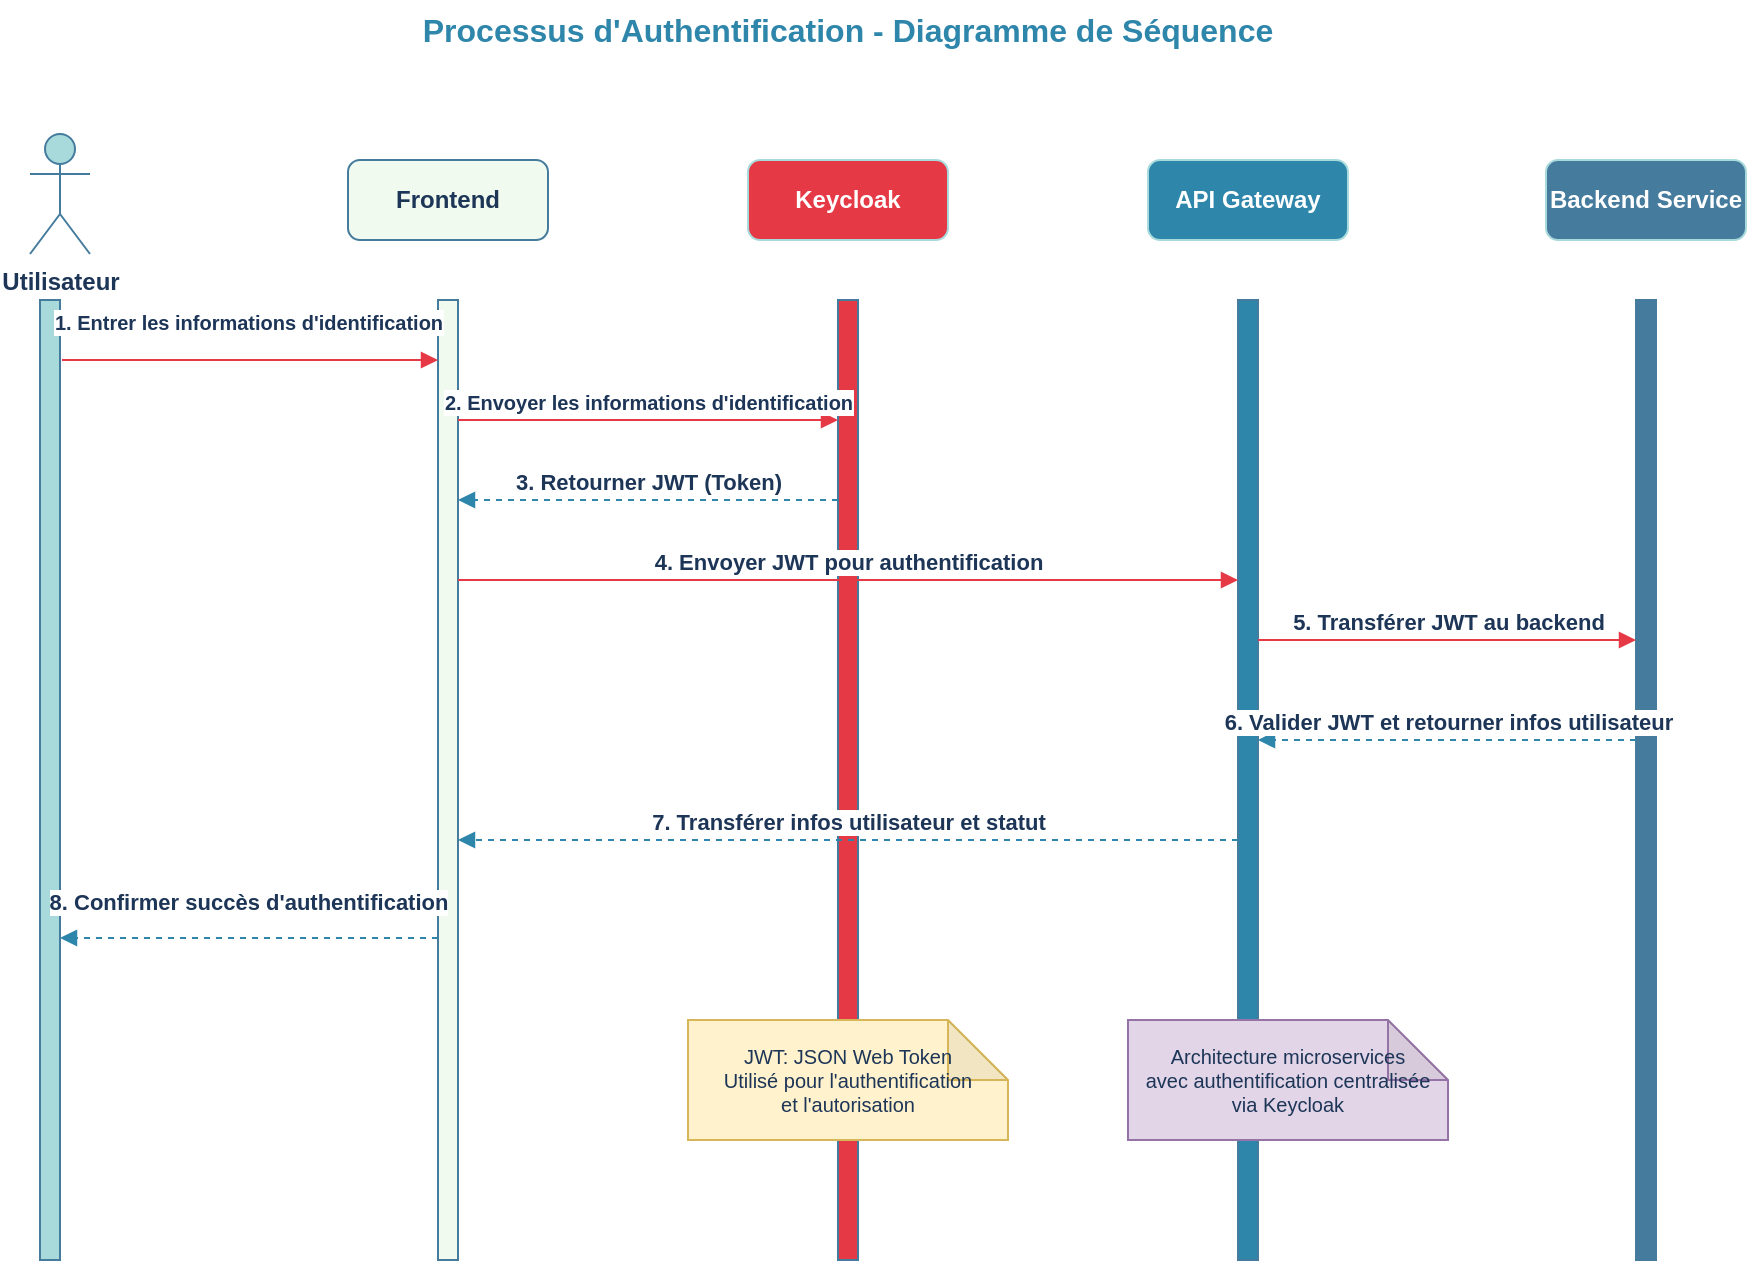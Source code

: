<mxfile version="27.2.0" pages="2">
  <diagram name="Authentication Sequence" id="Yvs4e3F8PGJsj_t_A6vQ">
    <mxGraphModel dx="1501" dy="867" grid="1" gridSize="10" guides="1" tooltips="1" connect="1" arrows="1" fold="1" page="1" pageScale="1" pageWidth="850" pageHeight="1100" math="0" shadow="0">
      <root>
        <mxCell id="0" />
        <mxCell id="1" parent="0" />
        <mxCell id="JSVNIF9AeEhyUIgbB0q5-1" value="Processus d&#39;Authentification - Diagramme de Séquence" style="text;html=1;strokeColor=none;fillColor=none;align=center;verticalAlign=middle;whiteSpace=wrap;rounded=0;fontSize=16;fontStyle=1;fontColor=#2E86AB;" vertex="1" parent="1">
          <mxGeometry x="505" y="80" width="470" height="30" as="geometry" />
        </mxCell>
        <mxCell id="JSVNIF9AeEhyUIgbB0q5-2" value="Utilisateur" style="shape=umlActor;verticalLabelPosition=bottom;verticalAlign=top;html=1;outlineConnect=0;fillColor=#A8DADC;strokeColor=#457B9D;fontColor=#1D3557;fontSize=12;fontStyle=1;" vertex="1" parent="1">
          <mxGeometry x="331" y="147" width="30" height="60" as="geometry" />
        </mxCell>
        <mxCell id="JSVNIF9AeEhyUIgbB0q5-3" value="Frontend" style="rounded=1;whiteSpace=wrap;html=1;fillColor=#F1FAEE;strokeColor=#457B9D;fontColor=#1D3557;fontSize=12;fontStyle=1;" vertex="1" parent="1">
          <mxGeometry x="490" y="160" width="100" height="40" as="geometry" />
        </mxCell>
        <mxCell id="JSVNIF9AeEhyUIgbB0q5-4" value="Keycloak" style="rounded=1;whiteSpace=wrap;html=1;fillColor=#E63946;strokeColor=#A8DADC;fontColor=white;fontSize=12;fontStyle=1;" vertex="1" parent="1">
          <mxGeometry x="690" y="160" width="100" height="40" as="geometry" />
        </mxCell>
        <mxCell id="JSVNIF9AeEhyUIgbB0q5-5" value="API Gateway" style="rounded=1;whiteSpace=wrap;html=1;fillColor=#2E86AB;strokeColor=#A8DADC;fontColor=white;fontSize=12;fontStyle=1;" vertex="1" parent="1">
          <mxGeometry x="890" y="160" width="100" height="40" as="geometry" />
        </mxCell>
        <mxCell id="JSVNIF9AeEhyUIgbB0q5-6" value="Backend Service" style="rounded=1;whiteSpace=wrap;html=1;fillColor=#457B9D;strokeColor=#A8DADC;fontColor=white;fontSize=12;fontStyle=1;" vertex="1" parent="1">
          <mxGeometry x="1089" y="160" width="100" height="40" as="geometry" />
        </mxCell>
        <mxCell id="JSVNIF9AeEhyUIgbB0q5-7" value="" style="html=1;points=[];perimeter=orthogonalPerimeter;outlineConnect=0;targetShapes=umlLifeline;portConstraint=eastwest;newEdgeStyle={&quot;edgeStyle&quot;:&quot;elbowEdgeStyle&quot;,&quot;elbow&quot;:&quot;vertical&quot;,&quot;curved&quot;:0,&quot;rounded&quot;:0};fillColor=#A8DADC;strokeColor=#457B9D;" vertex="1" parent="1">
          <mxGeometry x="336" y="230" width="10" height="480" as="geometry" />
        </mxCell>
        <mxCell id="JSVNIF9AeEhyUIgbB0q5-8" value="" style="html=1;points=[];perimeter=orthogonalPerimeter;outlineConnect=0;targetShapes=umlLifeline;portConstraint=eastwest;newEdgeStyle={&quot;edgeStyle&quot;:&quot;elbowEdgeStyle&quot;,&quot;elbow&quot;:&quot;vertical&quot;,&quot;curved&quot;:0,&quot;rounded&quot;:0};fillColor=#F1FAEE;strokeColor=#457B9D;" vertex="1" parent="1">
          <mxGeometry x="535" y="230" width="10" height="480" as="geometry" />
        </mxCell>
        <mxCell id="JSVNIF9AeEhyUIgbB0q5-9" value="" style="html=1;points=[];perimeter=orthogonalPerimeter;outlineConnect=0;targetShapes=umlLifeline;portConstraint=eastwest;newEdgeStyle={&quot;edgeStyle&quot;:&quot;elbowEdgeStyle&quot;,&quot;elbow&quot;:&quot;vertical&quot;,&quot;curved&quot;:0,&quot;rounded&quot;:0};fillColor=#E63946;strokeColor=#457B9D;" vertex="1" parent="1">
          <mxGeometry x="735" y="230" width="10" height="480" as="geometry" />
        </mxCell>
        <mxCell id="JSVNIF9AeEhyUIgbB0q5-10" value="" style="html=1;points=[];perimeter=orthogonalPerimeter;outlineConnect=0;targetShapes=umlLifeline;portConstraint=eastwest;newEdgeStyle={&quot;edgeStyle&quot;:&quot;elbowEdgeStyle&quot;,&quot;elbow&quot;:&quot;vertical&quot;,&quot;curved&quot;:0,&quot;rounded&quot;:0};fillColor=#2E86AB;strokeColor=#457B9D;" vertex="1" parent="1">
          <mxGeometry x="935" y="230" width="10" height="480" as="geometry" />
        </mxCell>
        <mxCell id="JSVNIF9AeEhyUIgbB0q5-11" value="" style="html=1;points=[];perimeter=orthogonalPerimeter;outlineConnect=0;targetShapes=umlLifeline;portConstraint=eastwest;newEdgeStyle={&quot;edgeStyle&quot;:&quot;elbowEdgeStyle&quot;,&quot;elbow&quot;:&quot;vertical&quot;,&quot;curved&quot;:0,&quot;rounded&quot;:0};fillColor=#457B9D;strokeColor=#457B9D;" vertex="1" parent="1">
          <mxGeometry x="1134" y="230" width="10" height="480" as="geometry" />
        </mxCell>
        <mxCell id="JSVNIF9AeEhyUIgbB0q5-12" value="&lt;font style=&quot;font-size: 10px;&quot;&gt;1. Entrer les informations d&#39;identification&lt;/font&gt;" style="html=1;verticalAlign=bottom;endArrow=block;curved=0;rounded=0;strokeColor=#E63946;fontColor=#1D3557;fontSize=11;fontStyle=1;" edge="1" parent="1">
          <mxGeometry x="-0.013" y="10" width="80" relative="1" as="geometry">
            <mxPoint x="347" y="260.0" as="sourcePoint" />
            <mxPoint x="535" y="260" as="targetPoint" />
            <mxPoint as="offset" />
          </mxGeometry>
        </mxCell>
        <mxCell id="JSVNIF9AeEhyUIgbB0q5-13" value="&lt;font style=&quot;font-size: 10px;&quot;&gt;2. Envoyer les informations d&#39;identification&lt;/font&gt;" style="html=1;verticalAlign=bottom;endArrow=block;curved=0;rounded=0;strokeColor=#E63946;fontColor=#1D3557;fontSize=11;fontStyle=1;" edge="1" parent="1" target="JSVNIF9AeEhyUIgbB0q5-9">
          <mxGeometry width="80" relative="1" as="geometry">
            <mxPoint x="545" y="290" as="sourcePoint" />
            <mxPoint x="715" y="290" as="targetPoint" />
          </mxGeometry>
        </mxCell>
        <mxCell id="JSVNIF9AeEhyUIgbB0q5-14" value="3. Retourner JWT (Token)" style="html=1;verticalAlign=bottom;endArrow=block;curved=0;rounded=0;strokeColor=#2E86AB;fontColor=#1D3557;fontSize=11;fontStyle=1;dashed=1;" edge="1" parent="1" source="JSVNIF9AeEhyUIgbB0q5-9">
          <mxGeometry width="80" relative="1" as="geometry">
            <mxPoint x="715" y="330" as="sourcePoint" />
            <mxPoint x="545" y="330" as="targetPoint" />
          </mxGeometry>
        </mxCell>
        <mxCell id="JSVNIF9AeEhyUIgbB0q5-15" value="4. Envoyer JWT pour authentification" style="html=1;verticalAlign=bottom;endArrow=block;curved=0;rounded=0;strokeColor=#E63946;fontColor=#1D3557;fontSize=11;fontStyle=1;" edge="1" parent="1" target="JSVNIF9AeEhyUIgbB0q5-10">
          <mxGeometry width="80" relative="1" as="geometry">
            <mxPoint x="545" y="370" as="sourcePoint" />
            <mxPoint x="895" y="370" as="targetPoint" />
          </mxGeometry>
        </mxCell>
        <mxCell id="JSVNIF9AeEhyUIgbB0q5-16" value="5. Transférer JWT au backend" style="html=1;verticalAlign=bottom;endArrow=block;curved=0;rounded=0;strokeColor=#E63946;fontColor=#1D3557;fontSize=11;fontStyle=1;" edge="1" parent="1">
          <mxGeometry width="80" relative="1" as="geometry">
            <mxPoint x="945.0" y="400" as="sourcePoint" />
            <mxPoint x="1134" y="400" as="targetPoint" />
          </mxGeometry>
        </mxCell>
        <mxCell id="JSVNIF9AeEhyUIgbB0q5-17" value="6. Valider JWT et retourner infos utilisateur" style="html=1;verticalAlign=bottom;endArrow=block;curved=0;rounded=0;strokeColor=#2E86AB;fontColor=#1D3557;fontSize=11;fontStyle=1;dashed=1;" edge="1" parent="1">
          <mxGeometry width="80" relative="1" as="geometry">
            <mxPoint x="1134" y="450" as="sourcePoint" />
            <mxPoint x="945.0" y="450" as="targetPoint" />
          </mxGeometry>
        </mxCell>
        <mxCell id="JSVNIF9AeEhyUIgbB0q5-18" value="7. Transférer infos utilisateur et statut" style="html=1;verticalAlign=bottom;endArrow=block;curved=0;rounded=0;strokeColor=#2E86AB;fontColor=#1D3557;fontSize=11;fontStyle=1;dashed=1;" edge="1" parent="1" source="JSVNIF9AeEhyUIgbB0q5-10">
          <mxGeometry width="80" relative="1" as="geometry">
            <mxPoint x="895" y="500" as="sourcePoint" />
            <mxPoint x="545" y="500" as="targetPoint" />
            <mxPoint as="offset" />
          </mxGeometry>
        </mxCell>
        <mxCell id="JSVNIF9AeEhyUIgbB0q5-19" value="8. Confirmer succès d&#39;authentification" style="html=1;verticalAlign=bottom;endArrow=block;curved=0;rounded=0;strokeColor=#2E86AB;fontColor=#1D3557;fontSize=11;fontStyle=1;dashed=1;" edge="1" parent="1" target="JSVNIF9AeEhyUIgbB0q5-7">
          <mxGeometry x="0.005" y="-9" width="80" relative="1" as="geometry">
            <mxPoint x="535" y="549" as="sourcePoint" />
            <mxPoint x="390" y="549" as="targetPoint" />
            <mxPoint as="offset" />
          </mxGeometry>
        </mxCell>
        <mxCell id="JSVNIF9AeEhyUIgbB0q5-20" value="JWT: JSON Web Token&#xa;Utilisé pour l&#39;authentification&#xa;et l&#39;autorisation" style="shape=note;whiteSpace=wrap;html=1;backgroundOutline=1;darkOpacity=0.05;fillColor=#FFF2CC;strokeColor=#D6B656;fontColor=#1D3557;fontSize=10;" vertex="1" parent="1">
          <mxGeometry x="660" y="590" width="160" height="60" as="geometry" />
        </mxCell>
        <mxCell id="JSVNIF9AeEhyUIgbB0q5-21" value="Architecture microservices&#xa;avec authentification centralisée&#xa;via Keycloak" style="shape=note;whiteSpace=wrap;html=1;backgroundOutline=1;darkOpacity=0.05;fillColor=#E1D5E7;strokeColor=#9673A6;fontColor=#1D3557;fontSize=10;" vertex="1" parent="1">
          <mxGeometry x="880" y="590" width="160" height="60" as="geometry" />
        </mxCell>
      </root>
    </mxGraphModel>
  </diagram>
  <diagram id="J_5k3-VPwP-64J_Qpjn7" name="Page-2">
    <mxGraphModel dx="1426" dy="824" grid="1" gridSize="10" guides="1" tooltips="1" connect="1" arrows="1" fold="1" page="1" pageScale="1" pageWidth="850" pageHeight="1100" math="0" shadow="0">
      <root>
        <mxCell id="0" />
        <mxCell id="1" parent="0" />
      </root>
    </mxGraphModel>
  </diagram>
</mxfile>
